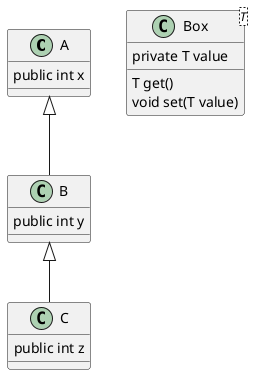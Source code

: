 @startuml
'https://plantuml.com/class-diagram

class A {
public int x
}
class B {
public int y
}
class C {
public int z
}

B -up-|> A
C -up-|> B

class Box<T> {
private T value
T get()
void set(T value)
}
@enduml